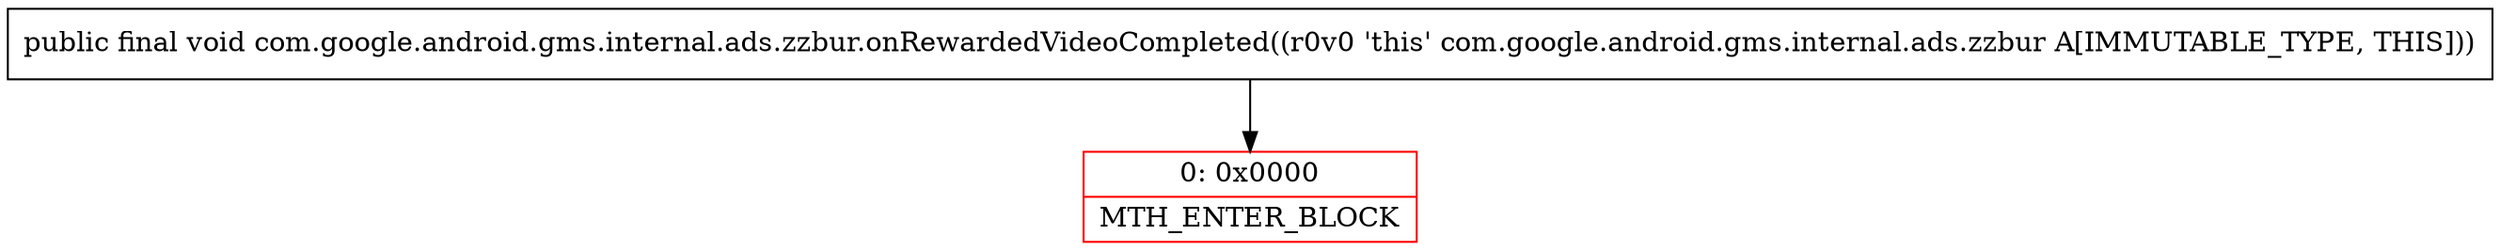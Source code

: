 digraph "CFG forcom.google.android.gms.internal.ads.zzbur.onRewardedVideoCompleted()V" {
subgraph cluster_Region_312875663 {
label = "R(0)";
node [shape=record,color=blue];
}
Node_0 [shape=record,color=red,label="{0\:\ 0x0000|MTH_ENTER_BLOCK\l}"];
MethodNode[shape=record,label="{public final void com.google.android.gms.internal.ads.zzbur.onRewardedVideoCompleted((r0v0 'this' com.google.android.gms.internal.ads.zzbur A[IMMUTABLE_TYPE, THIS])) }"];
MethodNode -> Node_0;
}

